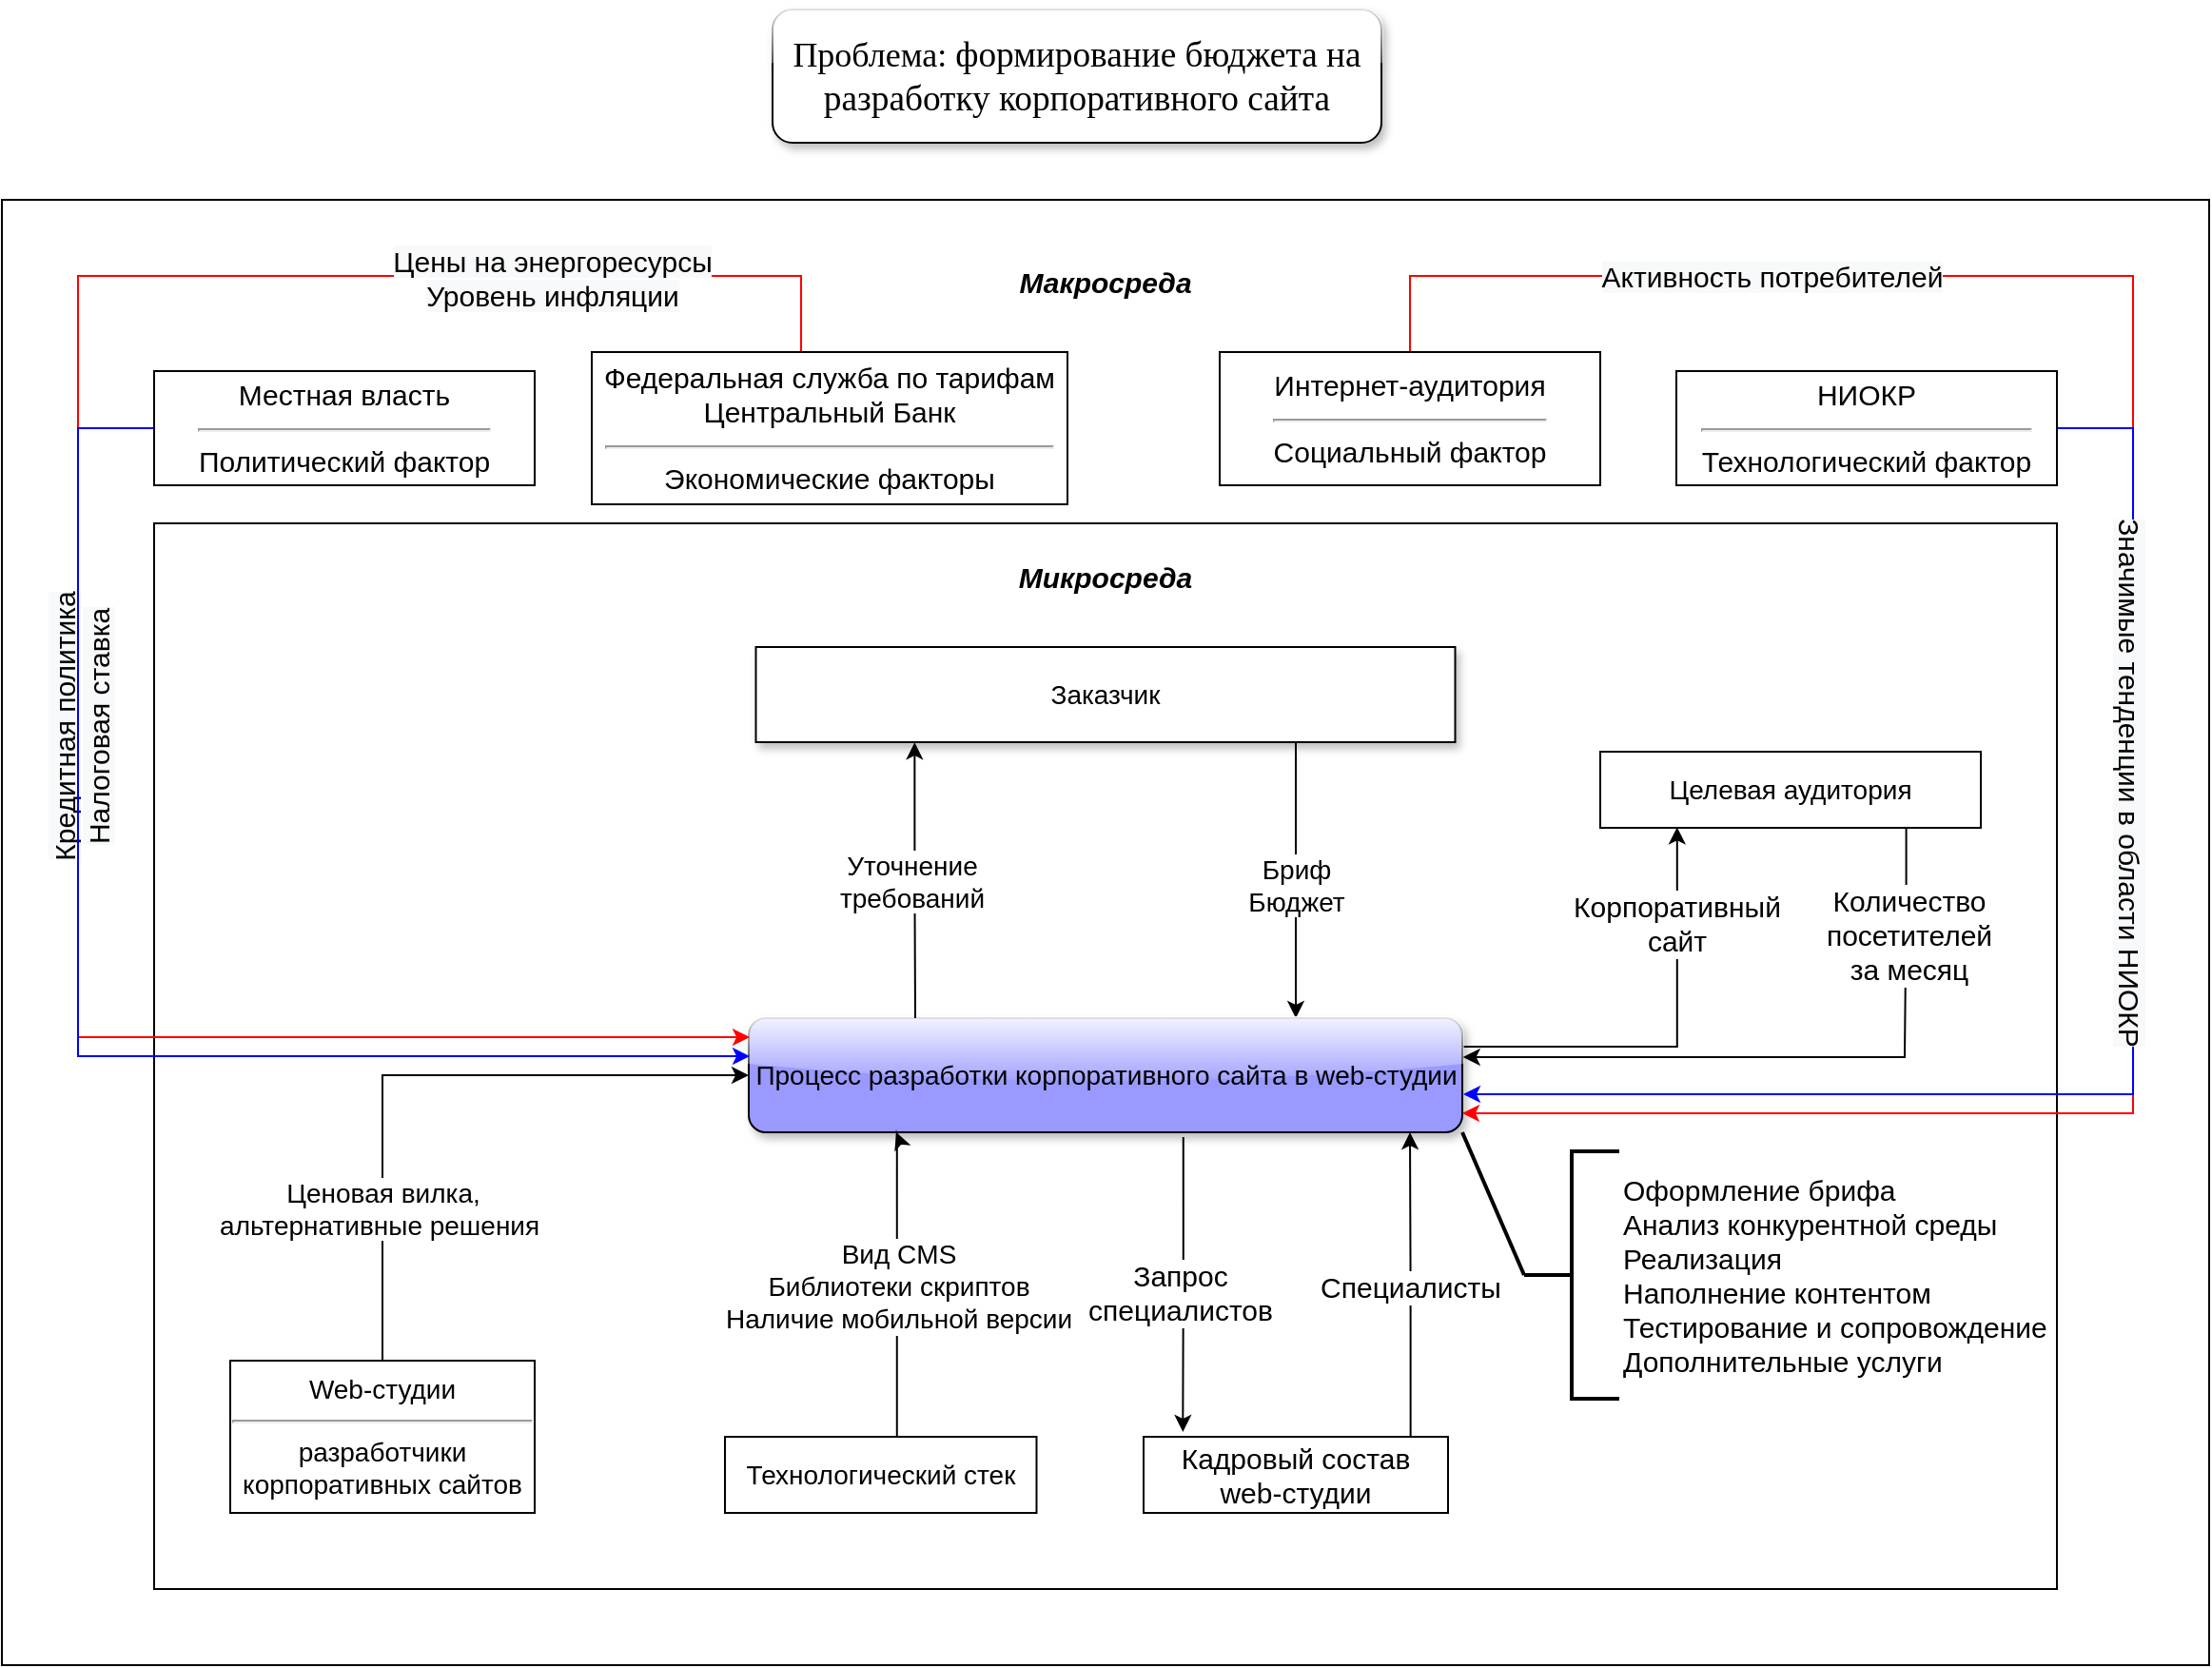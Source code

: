 <mxfile version="20.5.1" type="device"><diagram id="RwGJlkkfVhOYHBLhnO4-" name="Модель чёрного ящика"><mxGraphModel dx="2239" dy="1864" grid="1" gridSize="10" guides="1" tooltips="1" connect="1" arrows="1" fold="1" page="1" pageScale="1" pageWidth="827" pageHeight="1169" math="0" shadow="0"><root><mxCell id="0"/><mxCell id="1" parent="0"/><mxCell id="zRAi1UqgvViDkKMc7_Ai-1" value="&lt;b&gt;&lt;i&gt;Макросреда&lt;br&gt;&lt;br&gt;&lt;br&gt;&lt;br&gt;&lt;/i&gt;&lt;/b&gt;&lt;br&gt;&lt;br&gt;&lt;br&gt;&lt;br&gt;&lt;br&gt;&lt;br&gt;&lt;br&gt;&lt;br&gt;&lt;br&gt;&lt;br&gt;&lt;br&gt;&lt;br&gt;&lt;br&gt;&lt;br&gt;&lt;br&gt;&lt;br&gt;&lt;br&gt;&lt;br&gt;&lt;br&gt;&lt;br&gt;&lt;br&gt;&lt;br&gt;&lt;br&gt;&lt;br&gt;&lt;br&gt;&lt;br&gt;&lt;br&gt;&lt;br&gt;&lt;br&gt;&lt;br&gt;&lt;br&gt;&lt;br&gt;&lt;br&gt;&lt;br&gt;&lt;br&gt;" style="whiteSpace=wrap;html=1;fillStyle=auto;fontSize=15;fillColor=none;" vertex="1" parent="1"><mxGeometry x="-120" y="-10" width="1160" height="770" as="geometry"/></mxCell><mxCell id="HZ_Y_jGdPlglac9SPkzk-7" value="&lt;div style=&quot;text-align: right;&quot;&gt;&lt;b style=&quot;font-size: 15px; background-color: initial;&quot;&gt;&lt;i&gt;Микросреда&lt;/i&gt;&lt;/b&gt;&lt;/div&gt;&lt;div style=&quot;text-align: right;&quot;&gt;&lt;b style=&quot;font-size: 15px; background-color: initial;&quot;&gt;&lt;i&gt;&lt;br&gt;&lt;/i&gt;&lt;/b&gt;&lt;/div&gt;&lt;div style=&quot;text-align: right;&quot;&gt;&lt;b style=&quot;font-size: 15px; background-color: initial;&quot;&gt;&lt;i&gt;&amp;nbsp;&amp;nbsp;&lt;/i&gt;&lt;/b&gt;&lt;/div&gt;&lt;div style=&quot;text-align: right;&quot;&gt;&lt;b style=&quot;font-size: 15px; background-color: initial;&quot;&gt;&lt;i&gt;&lt;br&gt;&lt;/i&gt;&lt;/b&gt;&lt;/div&gt;&lt;div style=&quot;text-align: right;&quot;&gt;&lt;b style=&quot;font-size: 15px; background-color: initial;&quot;&gt;&lt;i&gt;&lt;br&gt;&lt;/i&gt;&lt;/b&gt;&lt;/div&gt;&lt;div style=&quot;text-align: right;&quot;&gt;&lt;b style=&quot;font-size: 15px; background-color: initial;&quot;&gt;&lt;i&gt;&lt;br&gt;&lt;/i&gt;&lt;/b&gt;&lt;/div&gt;&lt;div style=&quot;text-align: right;&quot;&gt;&lt;b style=&quot;font-size: 15px; background-color: initial;&quot;&gt;&lt;i&gt;&lt;br&gt;&lt;/i&gt;&lt;/b&gt;&lt;/div&gt;&lt;div style=&quot;text-align: right;&quot;&gt;&lt;b style=&quot;font-size: 15px; background-color: initial;&quot;&gt;&lt;i&gt;&lt;br&gt;&lt;/i&gt;&lt;/b&gt;&lt;/div&gt;&lt;div style=&quot;text-align: right;&quot;&gt;&lt;b style=&quot;font-size: 15px; background-color: initial;&quot;&gt;&lt;i&gt;&lt;br&gt;&lt;/i&gt;&lt;/b&gt;&lt;/div&gt;&lt;div style=&quot;text-align: right;&quot;&gt;&lt;b style=&quot;font-size: 15px; background-color: initial;&quot;&gt;&lt;i&gt;&lt;br&gt;&lt;/i&gt;&lt;/b&gt;&lt;/div&gt;&lt;div style=&quot;text-align: right;&quot;&gt;&lt;b style=&quot;font-size: 15px; background-color: initial;&quot;&gt;&lt;i&gt;&lt;br&gt;&lt;/i&gt;&lt;/b&gt;&lt;/div&gt;&lt;div style=&quot;text-align: right;&quot;&gt;&lt;b style=&quot;font-size: 15px; background-color: initial;&quot;&gt;&lt;i&gt;&lt;br&gt;&lt;/i&gt;&lt;/b&gt;&lt;/div&gt;&lt;div style=&quot;&quot;&gt;&lt;b style=&quot;font-size: 15px; background-color: initial;&quot;&gt;&lt;i&gt;&lt;br&gt;&lt;/i&gt;&lt;/b&gt;&lt;/div&gt;&lt;div style=&quot;text-align: right;&quot;&gt;&lt;br&gt;&lt;/div&gt;&lt;br&gt;&lt;br&gt;&lt;br&gt;&lt;br&gt;&lt;br&gt;&lt;br&gt;&lt;br&gt;&lt;br&gt;&lt;br&gt;&lt;br&gt;&lt;br&gt;&lt;br&gt;&lt;br&gt;&lt;br&gt;&lt;br&gt;&lt;br&gt;&lt;br&gt;&lt;br&gt;&lt;br&gt;" style="whiteSpace=wrap;html=1;fillStyle=auto;fillColor=none;" parent="1" vertex="1"><mxGeometry x="-40" y="160" width="1000" height="560" as="geometry"/></mxCell><mxCell id="Xkj26IgVn4eaDyJiJRxx-17" style="edgeStyle=orthogonalEdgeStyle;rounded=0;orthogonalLoop=1;jettySize=auto;html=1;entryX=0.75;entryY=1;entryDx=0;entryDy=0;fontSize=14;startArrow=classic;startFill=1;endArrow=none;endFill=0;" parent="1" target="f7rByqiGt_arG0AUC2Tc-4" edge="1"><mxGeometry relative="1" as="geometry"><mxPoint x="560" y="420" as="sourcePoint"/><Array as="points"><mxPoint x="560" y="420"/><mxPoint x="560" y="275"/></Array></mxGeometry></mxCell><mxCell id="zRAi1UqgvViDkKMc7_Ai-22" style="edgeStyle=orthogonalEdgeStyle;rounded=0;orthogonalLoop=1;jettySize=auto;html=1;exitX=1;exitY=0.25;exitDx=0;exitDy=0;entryX=0.202;entryY=0.992;entryDx=0;entryDy=0;entryPerimeter=0;strokeColor=#000000;strokeWidth=1;fontSize=15;" edge="1" parent="1" source="f7rByqiGt_arG0AUC2Tc-1" target="f7rByqiGt_arG0AUC2Tc-3"><mxGeometry relative="1" as="geometry"/></mxCell><mxCell id="zRAi1UqgvViDkKMc7_Ai-24" value="Корпоративный&lt;br&gt;сайт" style="edgeLabel;html=1;align=center;verticalAlign=middle;resizable=0;points=[];fontSize=15;" vertex="1" connectable="0" parent="zRAi1UqgvViDkKMc7_Ai-22"><mxGeometry x="0.562" y="1" relative="1" as="geometry"><mxPoint as="offset"/></mxGeometry></mxCell><mxCell id="zRAi1UqgvViDkKMc7_Ai-31" style="edgeStyle=orthogonalEdgeStyle;rounded=0;orthogonalLoop=1;jettySize=auto;html=1;exitX=0.609;exitY=1.041;exitDx=0;exitDy=0;entryX=0.129;entryY=-0.064;entryDx=0;entryDy=0;strokeColor=#000000;strokeWidth=1;fontSize=15;entryPerimeter=0;exitPerimeter=0;" edge="1" parent="1" source="f7rByqiGt_arG0AUC2Tc-1" target="zRAi1UqgvViDkKMc7_Ai-26"><mxGeometry relative="1" as="geometry"><Array as="points"/></mxGeometry></mxCell><mxCell id="zRAi1UqgvViDkKMc7_Ai-32" value="Запрос &lt;br&gt;специалистов" style="edgeLabel;html=1;align=center;verticalAlign=middle;resizable=0;points=[];fontSize=15;" vertex="1" connectable="0" parent="zRAi1UqgvViDkKMc7_Ai-31"><mxGeometry x="0.053" y="-2" relative="1" as="geometry"><mxPoint as="offset"/></mxGeometry></mxCell><mxCell id="zRAi1UqgvViDkKMc7_Ai-36" style="orthogonalLoop=1;jettySize=auto;html=1;exitX=1;exitY=1;exitDx=0;exitDy=0;entryX=0;entryY=0.5;entryDx=0;entryDy=0;entryPerimeter=0;strokeColor=#000000;strokeWidth=2;fontSize=15;endArrow=none;endFill=0;rounded=0;" edge="1" parent="1" source="f7rByqiGt_arG0AUC2Tc-1" target="zRAi1UqgvViDkKMc7_Ai-34"><mxGeometry relative="1" as="geometry"/></mxCell><mxCell id="f7rByqiGt_arG0AUC2Tc-1" value="&lt;font style=&quot;font-size: 14px;&quot;&gt;Процесс разработки корпоративного сайта в web-студии&lt;/font&gt;" style="whiteSpace=wrap;html=1;rounded=1;shadow=1;glass=1;fillColor=#9999FF;" parent="1" vertex="1"><mxGeometry x="272.5" y="420" width="375" height="60" as="geometry"/></mxCell><mxCell id="f7rByqiGt_arG0AUC2Tc-11" style="edgeStyle=orthogonalEdgeStyle;rounded=0;orthogonalLoop=1;jettySize=auto;html=1;exitX=0.5;exitY=0;exitDx=0;exitDy=0;entryX=0;entryY=0.5;entryDx=0;entryDy=0;fontSize=14;startArrow=none;startFill=0;" parent="1" source="f7rByqiGt_arG0AUC2Tc-2" target="f7rByqiGt_arG0AUC2Tc-1" edge="1"><mxGeometry relative="1" as="geometry"/></mxCell><mxCell id="Xkj26IgVn4eaDyJiJRxx-21" value="Ценовая вилка,&lt;br&gt;альтернативные решения&amp;nbsp;" style="edgeLabel;html=1;align=center;verticalAlign=middle;resizable=0;points=[];fontSize=14;" parent="f7rByqiGt_arG0AUC2Tc-11" vertex="1" connectable="0"><mxGeometry x="-0.638" y="2" relative="1" as="geometry"><mxPoint x="2" y="-18" as="offset"/></mxGeometry></mxCell><mxCell id="f7rByqiGt_arG0AUC2Tc-2" value="Web-студии&lt;hr&gt;разработчики корпоративных сайтов" style="whiteSpace=wrap;html=1;fontSize=14;" parent="1" vertex="1"><mxGeometry y="600" width="160" height="80" as="geometry"/></mxCell><mxCell id="zRAi1UqgvViDkKMc7_Ai-20" style="edgeStyle=orthogonalEdgeStyle;rounded=0;orthogonalLoop=1;jettySize=auto;html=1;exitX=0.804;exitY=0.996;exitDx=0;exitDy=0;entryX=1.001;entryY=0.341;entryDx=0;entryDy=0;strokeColor=#000000;strokeWidth=1;fontSize=15;entryPerimeter=0;exitPerimeter=0;" edge="1" parent="1" source="f7rByqiGt_arG0AUC2Tc-3" target="f7rByqiGt_arG0AUC2Tc-1"><mxGeometry relative="1" as="geometry"><Array as="points"><mxPoint x="881" y="360"/><mxPoint x="880" y="360"/><mxPoint x="880" y="441"/></Array></mxGeometry></mxCell><mxCell id="zRAi1UqgvViDkKMc7_Ai-25" value="Количество &lt;br&gt;посетителей &lt;br&gt;за месяц" style="edgeLabel;html=1;align=center;verticalAlign=middle;resizable=0;points=[];fontSize=15;" vertex="1" connectable="0" parent="zRAi1UqgvViDkKMc7_Ai-20"><mxGeometry x="-0.831" y="1" relative="1" as="geometry"><mxPoint y="26" as="offset"/></mxGeometry></mxCell><mxCell id="f7rByqiGt_arG0AUC2Tc-3" value="Целевая аудитория" style="whiteSpace=wrap;html=1;fontSize=14;" parent="1" vertex="1"><mxGeometry x="720" y="280" width="200" height="40" as="geometry"/></mxCell><mxCell id="Xkj26IgVn4eaDyJiJRxx-16" style="edgeStyle=orthogonalEdgeStyle;rounded=0;orthogonalLoop=1;jettySize=auto;html=1;exitX=0.227;exitY=1.002;exitDx=0;exitDy=0;fontSize=14;startArrow=classic;startFill=1;endArrow=none;endFill=0;exitPerimeter=0;" parent="1" source="f7rByqiGt_arG0AUC2Tc-4" edge="1"><mxGeometry relative="1" as="geometry"><mxPoint x="360" y="420" as="targetPoint"/><Array as="points"/></mxGeometry></mxCell><mxCell id="Xkj26IgVn4eaDyJiJRxx-18" value="Бриф&lt;br&gt;Бюджет" style="edgeLabel;html=1;align=center;verticalAlign=middle;resizable=0;points=[];fontSize=14;rotation=0;" parent="Xkj26IgVn4eaDyJiJRxx-16" vertex="1" connectable="0"><mxGeometry x="-0.219" relative="1" as="geometry"><mxPoint x="200" y="18" as="offset"/></mxGeometry></mxCell><mxCell id="Xkj26IgVn4eaDyJiJRxx-19" value="Уточнение &lt;br&gt;требований" style="edgeLabel;html=1;align=center;verticalAlign=middle;resizable=0;points=[];fontSize=14;" parent="Xkj26IgVn4eaDyJiJRxx-16" vertex="1" connectable="0"><mxGeometry x="-0.143" y="-2" relative="1" as="geometry"><mxPoint y="10" as="offset"/></mxGeometry></mxCell><mxCell id="f7rByqiGt_arG0AUC2Tc-4" value="Заказчик" style="whiteSpace=wrap;html=1;fontSize=14;shadow=1;" parent="1" vertex="1"><mxGeometry x="276.25" y="225" width="367.5" height="50" as="geometry"/></mxCell><mxCell id="Xkj26IgVn4eaDyJiJRxx-2" style="edgeStyle=orthogonalEdgeStyle;rounded=0;orthogonalLoop=1;jettySize=auto;html=1;exitX=0.552;exitY=-0.008;exitDx=0;exitDy=0;startArrow=none;startFill=0;exitPerimeter=0;" parent="1" source="Xkj26IgVn4eaDyJiJRxx-1" edge="1"><mxGeometry relative="1" as="geometry"><Array as="points"><mxPoint x="350" y="481"/><mxPoint x="350" y="481"/></Array><mxPoint x="350" y="480" as="targetPoint"/></mxGeometry></mxCell><mxCell id="Xkj26IgVn4eaDyJiJRxx-23" value="Вид CMS&lt;br&gt;Библиотеки скриптов&lt;br&gt;Наличие мобильной версии" style="edgeLabel;html=1;align=center;verticalAlign=middle;resizable=0;points=[];fontSize=14;" parent="Xkj26IgVn4eaDyJiJRxx-2" vertex="1" connectable="0"><mxGeometry x="-0.287" y="-1" relative="1" as="geometry"><mxPoint x="-1" y="-22" as="offset"/></mxGeometry></mxCell><mxCell id="Xkj26IgVn4eaDyJiJRxx-1" value="&lt;font style=&quot;font-size: 14px;&quot;&gt;Технологический стек&lt;/font&gt;" style="whiteSpace=wrap;html=1;" parent="1" vertex="1"><mxGeometry x="260" y="640" width="163.75" height="40" as="geometry"/></mxCell><mxCell id="Xkj26IgVn4eaDyJiJRxx-38" value="&lt;font face=&quot;Times New Roman&quot; style=&quot;font-size: 18px;&quot;&gt;Проблема:&amp;nbsp;&lt;/font&gt;&lt;span style=&quot;font-size: 14pt; background-color: transparent; font-family: &amp;quot;Times New Roman&amp;quot;, serif; text-align: left; text-indent: 1.25cm;&quot;&gt;формирование бюджета на разработку корпоративного сайта&lt;/span&gt;" style="whiteSpace=wrap;html=1;rounded=1;shadow=1;glass=1;fontSize=14;gradientColor=none;" parent="1" vertex="1"><mxGeometry x="285" y="-110" width="320" height="70" as="geometry"/></mxCell><mxCell id="zRAi1UqgvViDkKMc7_Ai-2" value="Местная власть&lt;hr&gt;Политический фактор" style="whiteSpace=wrap;html=1;fillStyle=auto;fontSize=15;fillColor=default;" vertex="1" parent="1"><mxGeometry x="-40" y="80" width="200" height="60" as="geometry"/></mxCell><mxCell id="zRAi1UqgvViDkKMc7_Ai-9" style="edgeStyle=orthogonalEdgeStyle;rounded=0;orthogonalLoop=1;jettySize=auto;html=1;exitX=0.5;exitY=0;exitDx=0;exitDy=0;fontSize=15;strokeColor=#FF0000;strokeWidth=1;" edge="1" parent="1" source="zRAi1UqgvViDkKMc7_Ai-3"><mxGeometry relative="1" as="geometry"><mxPoint x="273" y="430" as="targetPoint"/><Array as="points"><mxPoint x="300" y="80"/><mxPoint x="300" y="30"/><mxPoint x="-80" y="30"/><mxPoint x="-80" y="430"/><mxPoint x="273" y="430"/></Array></mxGeometry></mxCell><mxCell id="zRAi1UqgvViDkKMc7_Ai-13" value="&lt;span style=&quot;background-color: rgb(248, 249, 250);&quot;&gt;Цены на энергоресурсы&lt;/span&gt;&lt;br style=&quot;background-color: rgb(248, 249, 250);&quot;&gt;&lt;span style=&quot;background-color: rgb(248, 249, 250);&quot;&gt;Уровень инфляции&lt;/span&gt;" style="edgeLabel;html=1;align=center;verticalAlign=middle;resizable=0;points=[];fontSize=15;" vertex="1" connectable="0" parent="zRAi1UqgvViDkKMc7_Ai-9"><mxGeometry x="-0.659" y="1" relative="1" as="geometry"><mxPoint as="offset"/></mxGeometry></mxCell><mxCell id="zRAi1UqgvViDkKMc7_Ai-14" value="&lt;span style=&quot;background-color: rgb(248, 249, 250);&quot;&gt;Кредитная политика&lt;/span&gt;&lt;br style=&quot;background-color: rgb(248, 249, 250);&quot;&gt;&lt;span style=&quot;background-color: rgb(248, 249, 250);&quot;&gt;Налоговая ставка&lt;/span&gt;" style="edgeLabel;html=1;align=center;verticalAlign=middle;resizable=0;points=[];fontSize=15;rotation=270;" vertex="1" connectable="0" parent="zRAi1UqgvViDkKMc7_Ai-9"><mxGeometry x="0.146" y="1" relative="1" as="geometry"><mxPoint as="offset"/></mxGeometry></mxCell><mxCell id="zRAi1UqgvViDkKMc7_Ai-3" value="Федеральная служба по тарифам&lt;br&gt;Центральный Банк&lt;br&gt;&lt;hr&gt;Экономические факторы" style="whiteSpace=wrap;html=1;fillStyle=auto;fontSize=15;fillColor=default;" vertex="1" parent="1"><mxGeometry x="190" y="70" width="250" height="80" as="geometry"/></mxCell><mxCell id="zRAi1UqgvViDkKMc7_Ai-10" style="edgeStyle=orthogonalEdgeStyle;rounded=0;orthogonalLoop=1;jettySize=auto;html=1;exitX=0.5;exitY=0;exitDx=0;exitDy=0;entryX=1;entryY=0.831;entryDx=0;entryDy=0;strokeColor=#FF0000;fontSize=15;strokeWidth=1;entryPerimeter=0;" edge="1" parent="1" source="zRAi1UqgvViDkKMc7_Ai-4" target="f7rByqiGt_arG0AUC2Tc-1"><mxGeometry relative="1" as="geometry"><Array as="points"><mxPoint x="620" y="30"/><mxPoint x="1000" y="30"/><mxPoint x="1000" y="470"/><mxPoint x="648" y="470"/></Array></mxGeometry></mxCell><mxCell id="zRAi1UqgvViDkKMc7_Ai-15" value="&lt;span style=&quot;background-color: rgb(248, 249, 250);&quot;&gt;Активность потребителей&lt;/span&gt;" style="edgeLabel;html=1;align=center;verticalAlign=middle;resizable=0;points=[];fontSize=15;" vertex="1" connectable="0" parent="zRAi1UqgvViDkKMc7_Ai-10"><mxGeometry x="-0.613" y="1" relative="1" as="geometry"><mxPoint x="-5" y="1" as="offset"/></mxGeometry></mxCell><mxCell id="zRAi1UqgvViDkKMc7_Ai-4" value="Интернет-аудитория&lt;hr&gt;Социальный фактор" style="whiteSpace=wrap;html=1;fillStyle=auto;fontSize=15;fillColor=default;" vertex="1" parent="1"><mxGeometry x="520" y="70" width="200" height="70" as="geometry"/></mxCell><mxCell id="zRAi1UqgvViDkKMc7_Ai-11" style="edgeStyle=orthogonalEdgeStyle;rounded=0;orthogonalLoop=1;jettySize=auto;html=1;exitX=1;exitY=0.5;exitDx=0;exitDy=0;strokeColor=#0000FF;fontSize=15;" edge="1" parent="1" source="zRAi1UqgvViDkKMc7_Ai-5"><mxGeometry relative="1" as="geometry"><mxPoint x="648" y="460" as="targetPoint"/><Array as="points"><mxPoint x="1000" y="110"/><mxPoint x="1000" y="460"/></Array></mxGeometry></mxCell><mxCell id="zRAi1UqgvViDkKMc7_Ai-16" value="&lt;span style=&quot;background-color: rgb(248, 249, 250);&quot;&gt;Значимые тенденции в области НИОКР&lt;/span&gt;" style="edgeLabel;html=1;align=center;verticalAlign=middle;resizable=0;points=[];fontSize=15;rotation=90;" vertex="1" connectable="0" parent="zRAi1UqgvViDkKMc7_Ai-11"><mxGeometry x="-0.484" y="-1" relative="1" as="geometry"><mxPoint y="34" as="offset"/></mxGeometry></mxCell><mxCell id="zRAi1UqgvViDkKMc7_Ai-5" value="НИОКР&lt;hr&gt;Технологический фактор" style="whiteSpace=wrap;html=1;fillStyle=auto;fontSize=15;fillColor=default;" vertex="1" parent="1"><mxGeometry x="760" y="80" width="200" height="60" as="geometry"/></mxCell><mxCell id="zRAi1UqgvViDkKMc7_Ai-6" style="edgeStyle=orthogonalEdgeStyle;rounded=0;orthogonalLoop=1;jettySize=auto;html=1;exitX=0;exitY=0.5;exitDx=0;exitDy=0;fontSize=15;strokeColor=#0000FF;" edge="1" parent="1" source="zRAi1UqgvViDkKMc7_Ai-2"><mxGeometry relative="1" as="geometry"><mxPoint x="273" y="440" as="targetPoint"/><Array as="points"><mxPoint x="-80" y="110"/><mxPoint x="-80" y="440"/><mxPoint x="273" y="440"/></Array></mxGeometry></mxCell><mxCell id="zRAi1UqgvViDkKMc7_Ai-28" style="edgeStyle=orthogonalEdgeStyle;rounded=0;orthogonalLoop=1;jettySize=auto;html=1;exitX=0.877;exitY=0.016;exitDx=0;exitDy=0;strokeColor=#000000;strokeWidth=1;fontSize=15;exitPerimeter=0;" edge="1" parent="1" source="zRAi1UqgvViDkKMc7_Ai-26"><mxGeometry relative="1" as="geometry"><mxPoint x="620" y="480" as="targetPoint"/><Array as="points"/></mxGeometry></mxCell><mxCell id="zRAi1UqgvViDkKMc7_Ai-30" value="Специалисты" style="edgeLabel;html=1;align=center;verticalAlign=middle;resizable=0;points=[];fontSize=15;" vertex="1" connectable="0" parent="zRAi1UqgvViDkKMc7_Ai-28"><mxGeometry x="0.14" y="1" relative="1" as="geometry"><mxPoint y="11" as="offset"/></mxGeometry></mxCell><mxCell id="zRAi1UqgvViDkKMc7_Ai-26" value="Кадровый состав &lt;br&gt;web-студии" style="whiteSpace=wrap;html=1;fillStyle=auto;fontSize=15;fillColor=default;" vertex="1" parent="1"><mxGeometry x="480" y="640" width="160" height="40" as="geometry"/></mxCell><mxCell id="zRAi1UqgvViDkKMc7_Ai-34" value="Оформление брифа&lt;br&gt;Анализ конкурентной среды&lt;br&gt;Реализация&lt;br&gt;Наполнение контентом&lt;br&gt;Тестирование и сопровождение&lt;br&gt;Дополнительные услуги" style="strokeWidth=2;html=1;shape=mxgraph.flowchart.annotation_2;align=left;labelPosition=right;pointerEvents=1;fillStyle=auto;fontSize=15;fillColor=default;" vertex="1" parent="1"><mxGeometry x="680" y="490" width="50" height="130" as="geometry"/></mxCell></root></mxGraphModel></diagram></mxfile>
